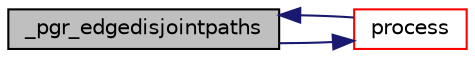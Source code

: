 digraph "_pgr_edgedisjointpaths"
{
  edge [fontname="Helvetica",fontsize="10",labelfontname="Helvetica",labelfontsize="10"];
  node [fontname="Helvetica",fontsize="10",shape=record];
  rankdir="LR";
  Node0 [label="_pgr_edgedisjointpaths",height=0.2,width=0.4,color="black", fillcolor="grey75", style="filled", fontcolor="black"];
  Node0 -> Node1 [color="midnightblue",fontsize="10",style="solid",fontname="Helvetica"];
  Node1 [label="process",height=0.2,width=0.4,color="red", fillcolor="white", style="filled",URL="$edge__disjoint__paths_8c.html#ac45e7a7df61c99383b9519fefee40c41"];
  Node1 -> Node0 [color="midnightblue",fontsize="10",style="solid",fontname="Helvetica"];
}
